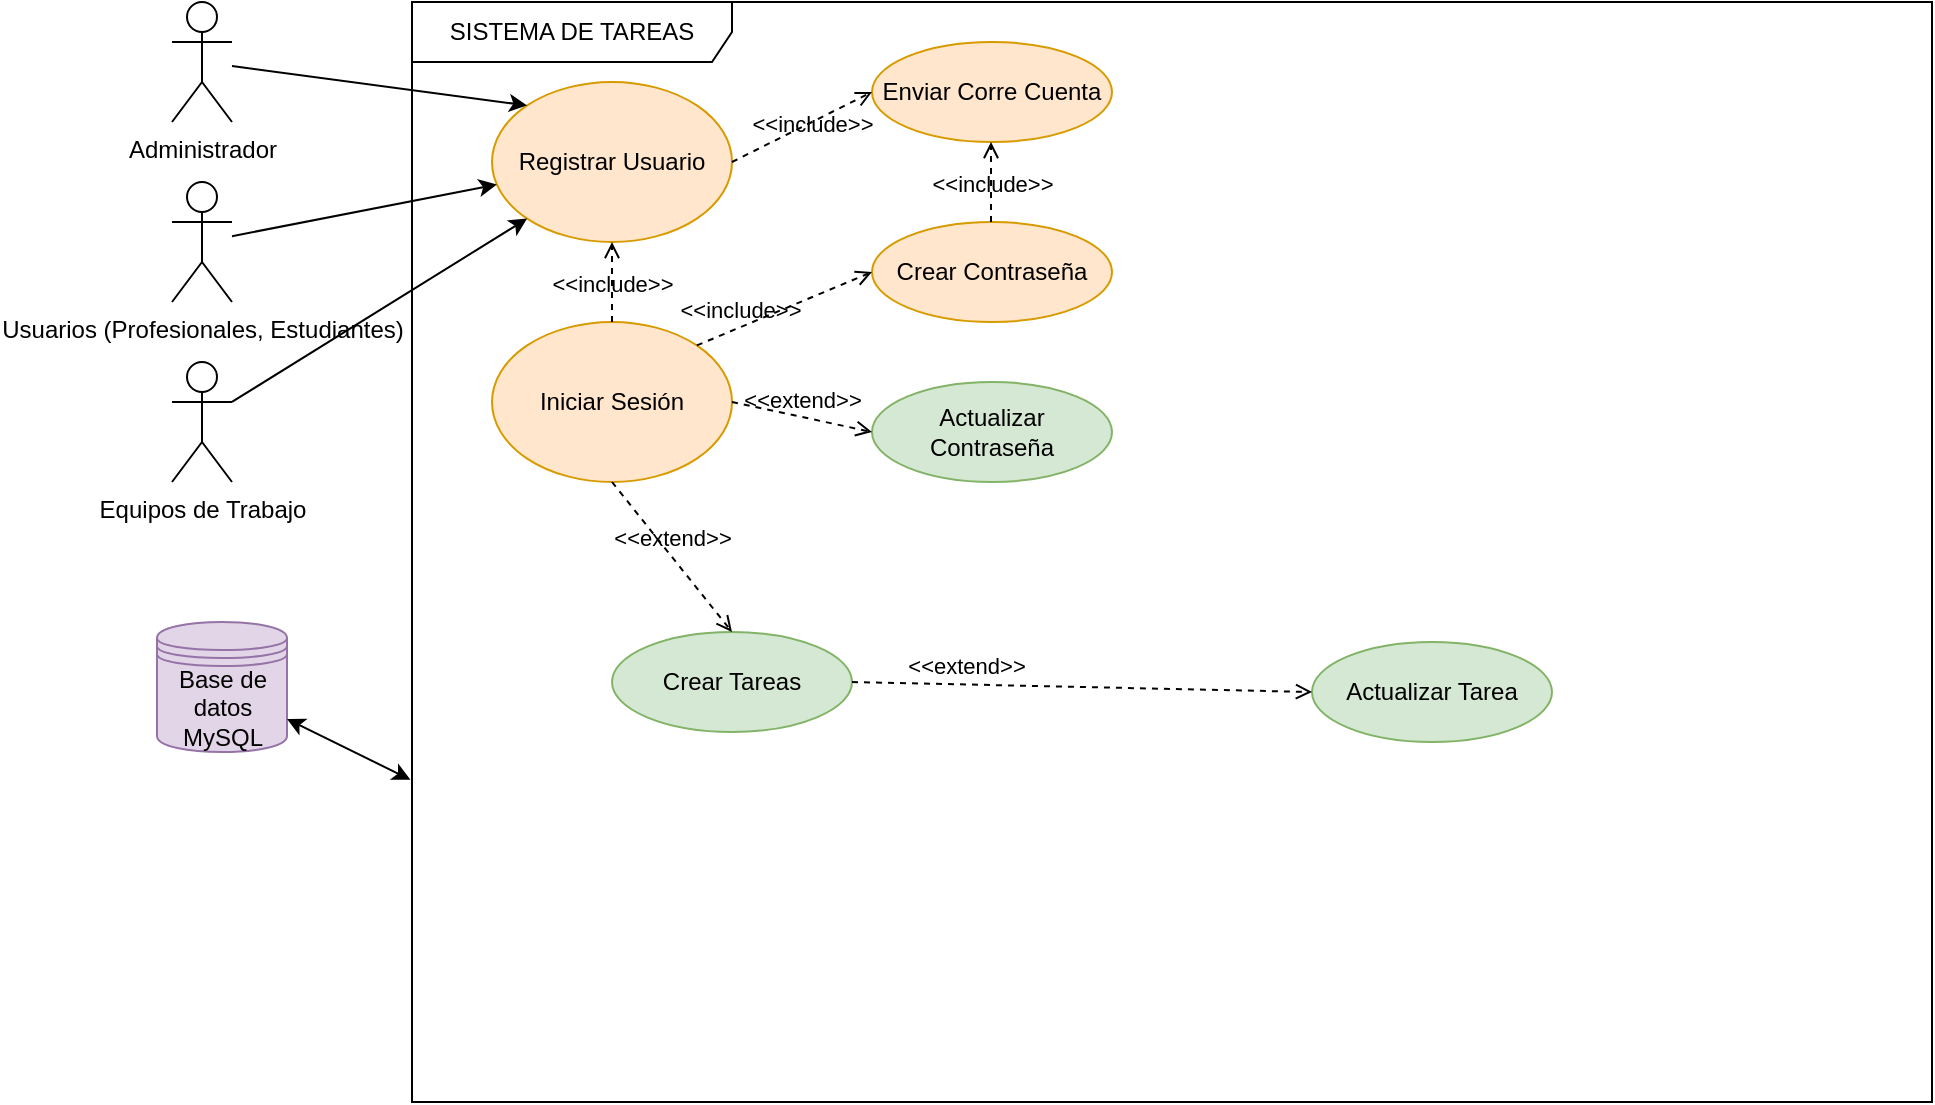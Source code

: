 <mxfile version="24.7.6">
  <diagram name="Página-1" id="jutUWLGbIv_IYarI5bel">
    <mxGraphModel dx="1009" dy="621" grid="1" gridSize="10" guides="1" tooltips="1" connect="1" arrows="1" fold="1" page="1" pageScale="1" pageWidth="827" pageHeight="1169" math="0" shadow="0">
      <root>
        <mxCell id="0" />
        <mxCell id="1" parent="0" />
        <mxCell id="Z57wDV19NYnMuvTXQx1a-1" value="SISTEMA DE TAREAS" style="shape=umlFrame;whiteSpace=wrap;html=1;pointerEvents=0;recursiveResize=0;container=1;collapsible=0;width=160;" vertex="1" parent="1">
          <mxGeometry x="240" y="220" width="760" height="550" as="geometry" />
        </mxCell>
        <mxCell id="Z57wDV19NYnMuvTXQx1a-2" value="Registrar Usuario" style="ellipse;html=1;whiteSpace=wrap;fillColor=#ffe6cc;strokeColor=#d79b00;" vertex="1" parent="Z57wDV19NYnMuvTXQx1a-1">
          <mxGeometry x="40" y="40" width="120" height="80" as="geometry" />
        </mxCell>
        <mxCell id="Z57wDV19NYnMuvTXQx1a-3" value="Iniciar Sesión" style="ellipse;html=1;whiteSpace=wrap;fillColor=#ffe6cc;strokeColor=#d79b00;" vertex="1" parent="Z57wDV19NYnMuvTXQx1a-1">
          <mxGeometry x="40" y="160" width="120" height="80" as="geometry" />
        </mxCell>
        <mxCell id="Z57wDV19NYnMuvTXQx1a-4" value="&amp;lt;&amp;lt;include&amp;gt;&amp;gt;" style="html=1;verticalAlign=bottom;labelBackgroundColor=none;endArrow=open;endFill=0;dashed=1;rounded=0;exitX=0.5;exitY=0;exitDx=0;exitDy=0;entryX=0.5;entryY=1;entryDx=0;entryDy=0;" edge="1" parent="Z57wDV19NYnMuvTXQx1a-1" source="Z57wDV19NYnMuvTXQx1a-3" target="Z57wDV19NYnMuvTXQx1a-2">
          <mxGeometry x="-0.5" width="160" relative="1" as="geometry">
            <mxPoint x="80" y="230" as="sourcePoint" />
            <mxPoint x="240" y="230" as="targetPoint" />
            <mxPoint as="offset" />
          </mxGeometry>
        </mxCell>
        <mxCell id="Z57wDV19NYnMuvTXQx1a-5" value="Enviar Corre Cuenta" style="ellipse;html=1;whiteSpace=wrap;fillColor=#ffe6cc;strokeColor=#d79b00;" vertex="1" parent="Z57wDV19NYnMuvTXQx1a-1">
          <mxGeometry x="230" y="20" width="120" height="50" as="geometry" />
        </mxCell>
        <mxCell id="Z57wDV19NYnMuvTXQx1a-6" value="Crear Contraseña" style="ellipse;html=1;whiteSpace=wrap;fillColor=#ffe6cc;strokeColor=#d79b00;" vertex="1" parent="Z57wDV19NYnMuvTXQx1a-1">
          <mxGeometry x="230" y="110" width="120" height="50" as="geometry" />
        </mxCell>
        <mxCell id="Z57wDV19NYnMuvTXQx1a-7" value="&amp;lt;&amp;lt;include&amp;gt;&amp;gt;" style="html=1;verticalAlign=bottom;labelBackgroundColor=none;endArrow=open;endFill=0;dashed=1;rounded=0;exitX=1;exitY=0.5;exitDx=0;exitDy=0;entryX=0;entryY=0.5;entryDx=0;entryDy=0;" edge="1" parent="Z57wDV19NYnMuvTXQx1a-1" source="Z57wDV19NYnMuvTXQx1a-2" target="Z57wDV19NYnMuvTXQx1a-5">
          <mxGeometry x="0.029" y="-9" width="160" relative="1" as="geometry">
            <mxPoint x="190" y="80" as="sourcePoint" />
            <mxPoint x="190" y="40" as="targetPoint" />
            <mxPoint as="offset" />
          </mxGeometry>
        </mxCell>
        <mxCell id="Z57wDV19NYnMuvTXQx1a-8" value="&amp;lt;&amp;lt;include&amp;gt;&amp;gt;" style="html=1;verticalAlign=bottom;labelBackgroundColor=none;endArrow=open;endFill=0;dashed=1;rounded=0;exitX=0.5;exitY=0;exitDx=0;exitDy=0;entryX=0.5;entryY=1;entryDx=0;entryDy=0;" edge="1" parent="Z57wDV19NYnMuvTXQx1a-1">
          <mxGeometry x="-0.5" width="160" relative="1" as="geometry">
            <mxPoint x="289.5" y="110" as="sourcePoint" />
            <mxPoint x="289.5" y="70" as="targetPoint" />
            <mxPoint as="offset" />
          </mxGeometry>
        </mxCell>
        <mxCell id="Z57wDV19NYnMuvTXQx1a-9" value="&amp;lt;&amp;lt;include&amp;gt;&amp;gt;" style="html=1;verticalAlign=bottom;labelBackgroundColor=none;endArrow=open;endFill=0;dashed=1;rounded=0;exitX=1;exitY=0;exitDx=0;exitDy=0;entryX=0;entryY=0.5;entryDx=0;entryDy=0;" edge="1" parent="Z57wDV19NYnMuvTXQx1a-1" source="Z57wDV19NYnMuvTXQx1a-3" target="Z57wDV19NYnMuvTXQx1a-6">
          <mxGeometry x="-0.5" width="160" relative="1" as="geometry">
            <mxPoint x="130" y="190" as="sourcePoint" />
            <mxPoint x="130" y="150" as="targetPoint" />
            <mxPoint as="offset" />
          </mxGeometry>
        </mxCell>
        <mxCell id="Z57wDV19NYnMuvTXQx1a-10" value="Actualizar Contraseña" style="ellipse;html=1;whiteSpace=wrap;fillColor=#d5e8d4;strokeColor=#82b366;" vertex="1" parent="Z57wDV19NYnMuvTXQx1a-1">
          <mxGeometry x="230" y="190" width="120" height="50" as="geometry" />
        </mxCell>
        <mxCell id="Z57wDV19NYnMuvTXQx1a-11" value="&amp;lt;&amp;lt;extend&amp;gt;&amp;gt;" style="html=1;verticalAlign=bottom;labelBackgroundColor=none;endArrow=open;endFill=0;dashed=1;rounded=0;exitX=1;exitY=0.5;exitDx=0;exitDy=0;entryX=0;entryY=0.5;entryDx=0;entryDy=0;" edge="1" parent="Z57wDV19NYnMuvTXQx1a-1" source="Z57wDV19NYnMuvTXQx1a-3" target="Z57wDV19NYnMuvTXQx1a-10">
          <mxGeometry width="160" relative="1" as="geometry">
            <mxPoint x="80" y="230" as="sourcePoint" />
            <mxPoint x="240" y="230" as="targetPoint" />
          </mxGeometry>
        </mxCell>
        <mxCell id="Z57wDV19NYnMuvTXQx1a-25" value="Crear Tareas" style="ellipse;html=1;whiteSpace=wrap;fillColor=#d5e8d4;strokeColor=#82b366;" vertex="1" parent="Z57wDV19NYnMuvTXQx1a-1">
          <mxGeometry x="100" y="315" width="120" height="50" as="geometry" />
        </mxCell>
        <mxCell id="Z57wDV19NYnMuvTXQx1a-26" value="&amp;lt;&amp;lt;extend&amp;gt;&amp;gt;" style="html=1;verticalAlign=bottom;labelBackgroundColor=none;endArrow=open;endFill=0;dashed=1;rounded=0;exitX=0.5;exitY=1;exitDx=0;exitDy=0;entryX=0.5;entryY=0;entryDx=0;entryDy=0;" edge="1" parent="Z57wDV19NYnMuvTXQx1a-1" source="Z57wDV19NYnMuvTXQx1a-3" target="Z57wDV19NYnMuvTXQx1a-25">
          <mxGeometry width="160" relative="1" as="geometry">
            <mxPoint x="170" y="210" as="sourcePoint" />
            <mxPoint x="240" y="225" as="targetPoint" />
          </mxGeometry>
        </mxCell>
        <mxCell id="Z57wDV19NYnMuvTXQx1a-41" value="Actualizar Tarea" style="ellipse;html=1;whiteSpace=wrap;fillColor=#d5e8d4;strokeColor=#82b366;" vertex="1" parent="Z57wDV19NYnMuvTXQx1a-1">
          <mxGeometry x="450" y="320" width="120" height="50" as="geometry" />
        </mxCell>
        <mxCell id="Z57wDV19NYnMuvTXQx1a-42" value="&amp;lt;&amp;lt;extend&lt;span style=&quot;background-color: initial;&quot;&gt;&amp;gt;&amp;gt;&lt;/span&gt;" style="html=1;verticalAlign=bottom;labelBackgroundColor=none;endArrow=open;endFill=0;dashed=1;rounded=0;exitX=1;exitY=0.5;exitDx=0;exitDy=0;entryX=0;entryY=0.5;entryDx=0;entryDy=0;" edge="1" parent="Z57wDV19NYnMuvTXQx1a-1" source="Z57wDV19NYnMuvTXQx1a-25" target="Z57wDV19NYnMuvTXQx1a-41">
          <mxGeometry x="-0.5" width="160" relative="1" as="geometry">
            <mxPoint x="212" y="332" as="sourcePoint" />
            <mxPoint x="280" y="300" as="targetPoint" />
            <mxPoint as="offset" />
          </mxGeometry>
        </mxCell>
        <mxCell id="Z57wDV19NYnMuvTXQx1a-12" style="rounded=0;orthogonalLoop=1;jettySize=auto;html=1;" edge="1" parent="1" source="Z57wDV19NYnMuvTXQx1a-13" target="Z57wDV19NYnMuvTXQx1a-2">
          <mxGeometry relative="1" as="geometry" />
        </mxCell>
        <mxCell id="Z57wDV19NYnMuvTXQx1a-13" value="Usuarios (Profesionales, Estudiantes)" style="shape=umlActor;verticalLabelPosition=bottom;verticalAlign=top;html=1;" vertex="1" parent="1">
          <mxGeometry x="120" y="310" width="30" height="60" as="geometry" />
        </mxCell>
        <mxCell id="Z57wDV19NYnMuvTXQx1a-17" value="Base de datos MySQL" style="shape=datastore;whiteSpace=wrap;html=1;fillColor=#e1d5e7;strokeColor=#9673a6;" vertex="1" parent="1">
          <mxGeometry x="112.5" y="530" width="65" height="65" as="geometry" />
        </mxCell>
        <mxCell id="Z57wDV19NYnMuvTXQx1a-20" value="Equipos de Trabajo&lt;div&gt;&lt;br&gt;&lt;/div&gt;" style="shape=umlActor;verticalLabelPosition=bottom;verticalAlign=top;html=1;" vertex="1" parent="1">
          <mxGeometry x="120" y="400" width="30" height="60" as="geometry" />
        </mxCell>
        <mxCell id="Z57wDV19NYnMuvTXQx1a-21" style="rounded=0;orthogonalLoop=1;jettySize=auto;html=1;exitX=1;exitY=0.333;exitDx=0;exitDy=0;exitPerimeter=0;entryX=0;entryY=1;entryDx=0;entryDy=0;" edge="1" parent="1" source="Z57wDV19NYnMuvTXQx1a-20" target="Z57wDV19NYnMuvTXQx1a-2">
          <mxGeometry relative="1" as="geometry">
            <mxPoint x="160" y="436.5" as="sourcePoint" />
            <mxPoint x="291" y="423.5" as="targetPoint" />
          </mxGeometry>
        </mxCell>
        <mxCell id="Z57wDV19NYnMuvTXQx1a-22" style="rounded=0;orthogonalLoop=1;jettySize=auto;html=1;entryX=-0.001;entryY=0.707;entryDx=0;entryDy=0;entryPerimeter=0;startArrow=classic;startFill=1;" edge="1" parent="1" source="Z57wDV19NYnMuvTXQx1a-17" target="Z57wDV19NYnMuvTXQx1a-1">
          <mxGeometry relative="1" as="geometry" />
        </mxCell>
        <mxCell id="Z57wDV19NYnMuvTXQx1a-24" style="rounded=0;orthogonalLoop=1;jettySize=auto;html=1;entryX=0;entryY=0;entryDx=0;entryDy=0;" edge="1" parent="1" source="Z57wDV19NYnMuvTXQx1a-23" target="Z57wDV19NYnMuvTXQx1a-2">
          <mxGeometry relative="1" as="geometry" />
        </mxCell>
        <mxCell id="Z57wDV19NYnMuvTXQx1a-23" value="&lt;div&gt;Administrador&lt;/div&gt;&lt;div&gt;&lt;br&gt;&lt;/div&gt;" style="shape=umlActor;verticalLabelPosition=bottom;verticalAlign=top;html=1;" vertex="1" parent="1">
          <mxGeometry x="120" y="220" width="30" height="60" as="geometry" />
        </mxCell>
      </root>
    </mxGraphModel>
  </diagram>
</mxfile>
